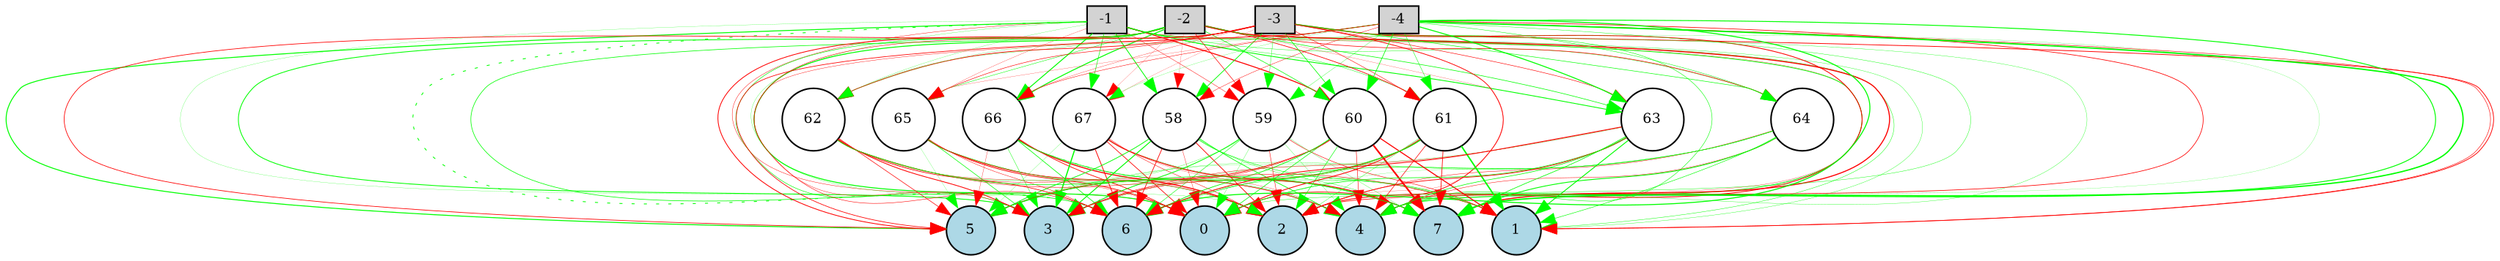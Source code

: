 digraph {
	node [fontsize=9 height=0.2 shape=circle width=0.2]
	-1 [fillcolor=lightgray shape=box style=filled]
	-2 [fillcolor=lightgray shape=box style=filled]
	-3 [fillcolor=lightgray shape=box style=filled]
	-4 [fillcolor=lightgray shape=box style=filled]
	0 [fillcolor=lightblue style=filled]
	1 [fillcolor=lightblue style=filled]
	2 [fillcolor=lightblue style=filled]
	3 [fillcolor=lightblue style=filled]
	4 [fillcolor=lightblue style=filled]
	5 [fillcolor=lightblue style=filled]
	6 [fillcolor=lightblue style=filled]
	7 [fillcolor=lightblue style=filled]
	64 [fillcolor=white style=filled]
	65 [fillcolor=white style=filled]
	66 [fillcolor=white style=filled]
	67 [fillcolor=white style=filled]
	58 [fillcolor=white style=filled]
	59 [fillcolor=white style=filled]
	60 [fillcolor=white style=filled]
	61 [fillcolor=white style=filled]
	62 [fillcolor=white style=filled]
	63 [fillcolor=white style=filled]
	-1 -> 58 [color=green penwidth=0.5071881253819553 style=solid]
	-1 -> 59 [color=red penwidth=0.23709852543231044 style=solid]
	-1 -> 60 [color=red penwidth=0.6319513159444393 style=solid]
	-1 -> 61 [color=green penwidth=0.21652942525176588 style=solid]
	-1 -> 62 [color=green penwidth=0.1255735990275396 style=solid]
	-1 -> 63 [color=green penwidth=0.531187697046269 style=solid]
	-1 -> 64 [color=green penwidth=0.2179847500548493 style=solid]
	-1 -> 65 [color=red penwidth=0.14203909572673235 style=solid]
	-1 -> 66 [color=green penwidth=0.602390696199295 style=solid]
	-1 -> 67 [color=green penwidth=0.3340741675835701 style=solid]
	-2 -> 58 [color=red penwidth=0.11102231862574813 style=solid]
	-2 -> 59 [color=red penwidth=0.34663189177577824 style=solid]
	-2 -> 60 [color=green penwidth=0.356914512940226 style=solid]
	-2 -> 61 [color=red penwidth=0.41866933376802784 style=solid]
	-2 -> 62 [color=green penwidth=0.16928731473834752 style=solid]
	-2 -> 63 [color=green penwidth=0.36788954396493734 style=solid]
	-2 -> 64 [color=red penwidth=0.3723904550598067 style=solid]
	-2 -> 65 [color=green penwidth=0.2560592131207696 style=solid]
	-2 -> 66 [color=green penwidth=0.6046973655051906 style=solid]
	-2 -> 67 [color=red penwidth=0.10262140760240611 style=solid]
	-3 -> 58 [color=green penwidth=0.4602036333887526 style=solid]
	-3 -> 59 [color=green penwidth=0.21248618006729653 style=solid]
	-3 -> 60 [color=green penwidth=0.3961513964122195 style=solid]
	-3 -> 61 [color=red penwidth=0.28670810466147045 style=solid]
	-3 -> 62 [color=red penwidth=0.4361656939788342 style=solid]
	-3 -> 63 [color=red penwidth=0.3090577947893033 style=solid]
	-3 -> 64 [color=green penwidth=0.3296856624242458 style=solid]
	-3 -> 65 [color=red penwidth=0.3131568563263213 style=solid]
	-3 -> 66 [color=red penwidth=0.15894045712510585 style=solid]
	-3 -> 67 [color=red penwidth=0.10665932161985567 style=solid]
	-4 -> 58 [color=red penwidth=0.23690021479874743 style=solid]
	-4 -> 59 [color=green penwidth=0.16305473619450495 style=solid]
	-4 -> 60 [color=green penwidth=0.39165184772362593 style=solid]
	-4 -> 61 [color=green penwidth=0.2553154137886904 style=solid]
	-4 -> 62 [color=green penwidth=0.10998494564045028 style=solid]
	-4 -> 63 [color=green penwidth=0.6226256294810214 style=solid]
	-4 -> 64 [color=green penwidth=0.2544542476580324 style=solid]
	-4 -> 65 [color=red penwidth=0.1267382815171216 style=solid]
	-4 -> 66 [color=red penwidth=0.26429081232486035 style=solid]
	-4 -> 67 [color=green penwidth=0.11750393967314908 style=solid]
	58 -> 0 [color=red penwidth=0.20206129544795015 style=solid]
	58 -> 1 [color=green penwidth=0.3026486815740611 style=solid]
	58 -> 2 [color=red penwidth=0.4681814408465522 style=solid]
	58 -> 3 [color=green penwidth=0.5806235678235261 style=solid]
	58 -> 4 [color=green penwidth=0.42851927994035544 style=solid]
	58 -> 5 [color=green penwidth=0.4573251977042443 style=solid]
	58 -> 6 [color=red penwidth=0.4265227666871422 style=solid]
	58 -> 7 [color=green penwidth=0.19386292795163423 style=solid]
	59 -> 0 [color=green penwidth=0.1455312523380174 style=solid]
	59 -> 1 [color=red penwidth=0.2992105064020302 style=solid]
	59 -> 2 [color=red penwidth=0.28181710318244113 style=solid]
	59 -> 3 [color=green penwidth=0.4938992185857686 style=solid]
	59 -> 4 [color=green penwidth=0.14226788052908657 style=solid]
	59 -> 5 [color=green penwidth=0.15614963583724734 style=solid]
	59 -> 6 [color=green penwidth=0.28750094451805497 style=solid]
	59 -> 7 [color=green penwidth=0.1427160749245684 style=solid]
	60 -> 0 [color=green penwidth=0.36660779543332955 style=solid]
	60 -> 1 [color=red penwidth=0.6508475672519951 style=solid]
	60 -> 2 [color=green penwidth=0.31908312273013195 style=solid]
	60 -> 3 [color=red penwidth=0.28839155393642046 style=solid]
	60 -> 4 [color=red penwidth=0.29861501749807273 style=solid]
	60 -> 5 [color=red penwidth=0.4187859419067469 style=solid]
	60 -> 6 [color=green penwidth=0.43019830235374523 style=solid]
	60 -> 7 [color=red penwidth=1.0647988440220677 style=solid]
	61 -> 0 [color=red penwidth=0.5228737542924535 style=solid]
	61 -> 1 [color=green penwidth=0.9341806330156199 style=solid]
	61 -> 2 [color=green penwidth=0.1955996098195745 style=solid]
	61 -> 3 [color=red penwidth=0.3519041920540825 style=solid]
	61 -> 4 [color=red penwidth=0.35872230552055995 style=solid]
	61 -> 5 [color=green penwidth=0.4901278514316334 style=solid]
	61 -> 6 [color=green penwidth=0.18286369267698266 style=solid]
	61 -> 7 [color=red penwidth=0.41702520319748637 style=solid]
	62 -> 0 [color=red penwidth=0.18173629997198706 style=solid]
	62 -> 1 [color=red penwidth=0.2741922358488678 style=solid]
	62 -> 2 [color=green penwidth=0.1649223290970117 style=solid]
	62 -> 3 [color=red penwidth=0.5070969587928684 style=solid]
	62 -> 4 [color=red penwidth=0.20623550065720114 style=solid]
	62 -> 5 [color=red penwidth=0.3480183748455286 style=solid]
	62 -> 6 [color=red penwidth=0.39667613835256355 style=solid]
	62 -> 7 [color=green penwidth=0.38428966426747435 style=solid]
	63 -> 0 [color=green penwidth=0.38779071138218124 style=solid]
	63 -> 1 [color=green penwidth=0.5651121160280479 style=solid]
	63 -> 2 [color=red penwidth=0.4449472378842907 style=solid]
	63 -> 3 [color=red penwidth=0.2234160078928084 style=solid]
	63 -> 4 [color=green penwidth=0.36750421979438663 style=solid]
	63 -> 5 [color=green penwidth=0.11420896239985599 style=solid]
	63 -> 6 [color=red penwidth=0.5056444842657565 style=solid]
	63 -> 7 [color=green penwidth=0.39446377149510725 style=solid]
	64 -> 0 [color=green penwidth=0.10703650984696739 style=solid]
	64 -> 1 [color=green penwidth=0.3145013424111135 style=solid]
	64 -> 2 [color=red penwidth=0.24748685286048233 style=solid]
	64 -> 3 [color=green penwidth=0.13073797992399433 style=solid]
	64 -> 4 [color=red penwidth=0.24747490631225097 style=solid]
	64 -> 5 [color=green penwidth=0.14697540684506202 style=solid]
	64 -> 6 [color=green penwidth=0.33278363708289016 style=solid]
	64 -> 7 [color=green penwidth=0.5417480309542156 style=solid]
	65 -> 0 [color=red penwidth=0.4620530711407853 style=solid]
	65 -> 1 [color=green penwidth=0.16125730040923225 style=solid]
	65 -> 2 [color=red penwidth=0.34091335802839484 style=solid]
	65 -> 3 [color=green penwidth=0.35381561098692516 style=solid]
	65 -> 4 [color=red penwidth=0.32819925810274053 style=solid]
	65 -> 5 [color=green penwidth=0.1099543134597371 style=solid]
	65 -> 6 [color=red penwidth=0.23837661669016927 style=solid]
	65 -> 7 [color=green penwidth=0.1802603476696788 style=solid]
	66 -> 0 [color=red penwidth=0.4357382811234909 style=solid]
	66 -> 1 [color=green penwidth=0.2143058721840066 style=dotted]
	66 -> 2 [color=red penwidth=0.6634631807108583 style=solid]
	66 -> 3 [color=green penwidth=0.23159101131235788 style=solid]
	66 -> 4 [color=green penwidth=0.2407770344407508 style=solid]
	66 -> 5 [color=red penwidth=0.17230577764771776 style=solid]
	66 -> 6 [color=green penwidth=0.3964273940826406 style=solid]
	66 -> 7 [color=green penwidth=0.3009604233523441 style=solid]
	67 -> 0 [color=red penwidth=0.42070324495585676 style=solid]
	67 -> 1 [color=green penwidth=0.20085420100536036 style=solid]
	67 -> 2 [color=red penwidth=0.2553723129086263 style=solid]
	67 -> 3 [color=green penwidth=0.7500999789616786 style=solid]
	67 -> 4 [color=red penwidth=0.15084009575242668 style=solid]
	67 -> 5 [color=green penwidth=0.11564806445074172 style=solid]
	67 -> 6 [color=red penwidth=0.4797188078179697 style=solid]
	67 -> 7 [color=red penwidth=0.5536428040413918 style=solid]
	-1 -> 0 [color=red penwidth=0.227483130783274 style=solid]
	-1 -> 1 [color=green penwidth=0.2380319987548193 style=solid]
	-1 -> 2 [color=green penwidth=0.1365408496518113 style=solid]
	-1 -> 3 [color=green penwidth=0.11853941800758075 style=solid]
	-1 -> 4 [color=green penwidth=0.28862039559363284 style=solid]
	-1 -> 5 [color=green penwidth=0.6134065326785904 style=solid]
	-1 -> 6 [color=green penwidth=0.5198529074070843 style=dotted]
	-1 -> 7 [color=red penwidth=0.16201233872137366 style=solid]
	-2 -> 0 [color=green penwidth=0.601283842164133 style=solid]
	-2 -> 1 [color=green penwidth=0.1828827401884594 style=solid]
	-2 -> 2 [color=red penwidth=0.11786937157080023 style=solid]
	-2 -> 3 [color=green penwidth=0.5181818919143882 style=solid]
	-2 -> 4 [color=green penwidth=0.44980637628976916 style=solid]
	-2 -> 5 [color=red penwidth=0.41964304729192614 style=solid]
	-2 -> 6 [color=green penwidth=0.3869919025981968 style=solid]
	-2 -> 7 [color=red penwidth=0.6917246082513088 style=solid]
	-3 -> 0 [color=red penwidth=0.4671251734591457 style=solid]
	-3 -> 1 [color=red penwidth=0.4638106555501954 style=solid]
	-3 -> 2 [color=red penwidth=0.5212468915733066 style=solid]
	-3 -> 3 [color=green penwidth=0.32055808666480706 style=solid]
	-3 -> 4 [color=green penwidth=0.17670638825901153 style=solid]
	-3 -> 5 [color=red penwidth=0.5072289108304708 style=solid]
	-3 -> 6 [color=red penwidth=0.28382340747191603 style=solid]
	-3 -> 7 [color=green penwidth=0.10583149040174111 style=solid]
	-4 -> 0 [color=green penwidth=0.2201677055237075 style=solid]
	-4 -> 1 [color=red penwidth=0.301974470675191 style=solid]
	-4 -> 2 [color=red penwidth=0.40650550421921006 style=solid]
	-4 -> 3 [color=red penwidth=0.213018646699667 style=solid]
	-4 -> 4 [color=green penwidth=0.579677328072124 style=solid]
	-4 -> 5 [color=red penwidth=0.4103088926000412 style=solid]
	-4 -> 6 [color=green penwidth=0.646335594278881 style=solid]
	-4 -> 7 [color=green penwidth=0.8579626236873699 style=solid]
}
